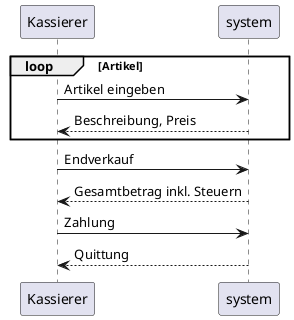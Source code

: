 @startuml
loop Artikel
Kassierer -> system : Artikel eingeben
system --> Kassierer : Beschreibung, Preis
end
Kassierer -> system : Endverkauf
system --> Kassierer : Gesamtbetrag inkl. Steuern
Kassierer -> system: Zahlung
system --> Kassierer : Quittung
@enduml